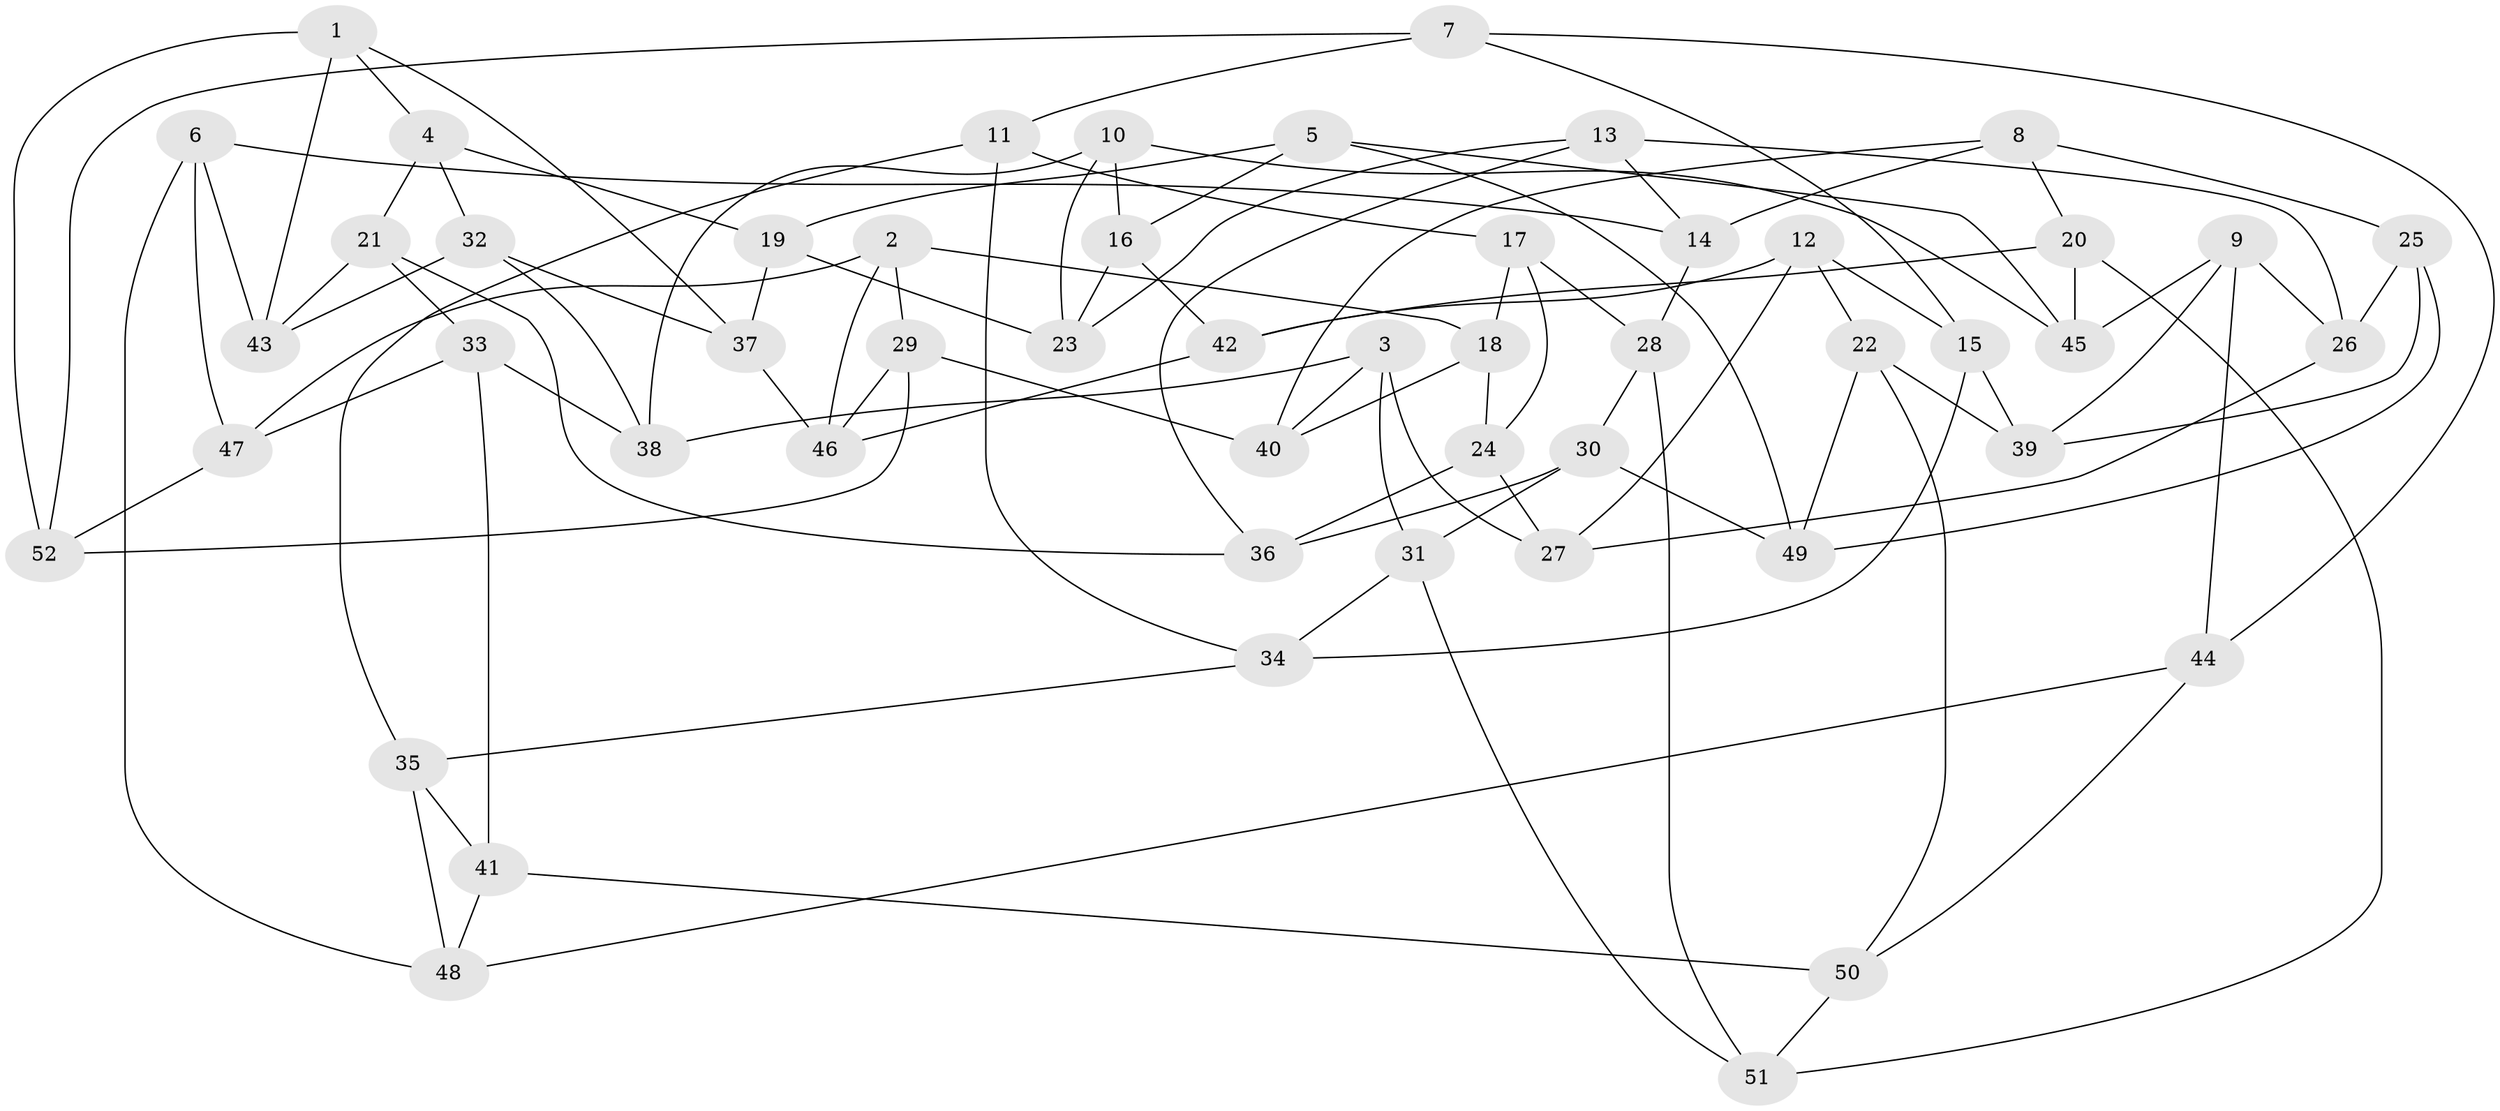 // Generated by graph-tools (version 1.1) at 2025/37/03/09/25 02:37:59]
// undirected, 52 vertices, 104 edges
graph export_dot {
graph [start="1"]
  node [color=gray90,style=filled];
  1;
  2;
  3;
  4;
  5;
  6;
  7;
  8;
  9;
  10;
  11;
  12;
  13;
  14;
  15;
  16;
  17;
  18;
  19;
  20;
  21;
  22;
  23;
  24;
  25;
  26;
  27;
  28;
  29;
  30;
  31;
  32;
  33;
  34;
  35;
  36;
  37;
  38;
  39;
  40;
  41;
  42;
  43;
  44;
  45;
  46;
  47;
  48;
  49;
  50;
  51;
  52;
  1 -- 37;
  1 -- 4;
  1 -- 52;
  1 -- 43;
  2 -- 46;
  2 -- 29;
  2 -- 18;
  2 -- 47;
  3 -- 40;
  3 -- 27;
  3 -- 31;
  3 -- 38;
  4 -- 19;
  4 -- 32;
  4 -- 21;
  5 -- 49;
  5 -- 16;
  5 -- 45;
  5 -- 19;
  6 -- 47;
  6 -- 48;
  6 -- 43;
  6 -- 14;
  7 -- 44;
  7 -- 11;
  7 -- 15;
  7 -- 52;
  8 -- 40;
  8 -- 14;
  8 -- 20;
  8 -- 25;
  9 -- 39;
  9 -- 26;
  9 -- 44;
  9 -- 45;
  10 -- 45;
  10 -- 16;
  10 -- 38;
  10 -- 23;
  11 -- 17;
  11 -- 34;
  11 -- 35;
  12 -- 22;
  12 -- 27;
  12 -- 15;
  12 -- 42;
  13 -- 14;
  13 -- 36;
  13 -- 26;
  13 -- 23;
  14 -- 28;
  15 -- 39;
  15 -- 34;
  16 -- 42;
  16 -- 23;
  17 -- 18;
  17 -- 28;
  17 -- 24;
  18 -- 24;
  18 -- 40;
  19 -- 23;
  19 -- 37;
  20 -- 51;
  20 -- 45;
  20 -- 42;
  21 -- 43;
  21 -- 33;
  21 -- 36;
  22 -- 49;
  22 -- 39;
  22 -- 50;
  24 -- 27;
  24 -- 36;
  25 -- 49;
  25 -- 39;
  25 -- 26;
  26 -- 27;
  28 -- 30;
  28 -- 51;
  29 -- 46;
  29 -- 40;
  29 -- 52;
  30 -- 36;
  30 -- 49;
  30 -- 31;
  31 -- 51;
  31 -- 34;
  32 -- 37;
  32 -- 43;
  32 -- 38;
  33 -- 38;
  33 -- 41;
  33 -- 47;
  34 -- 35;
  35 -- 48;
  35 -- 41;
  37 -- 46;
  41 -- 48;
  41 -- 50;
  42 -- 46;
  44 -- 50;
  44 -- 48;
  47 -- 52;
  50 -- 51;
}
